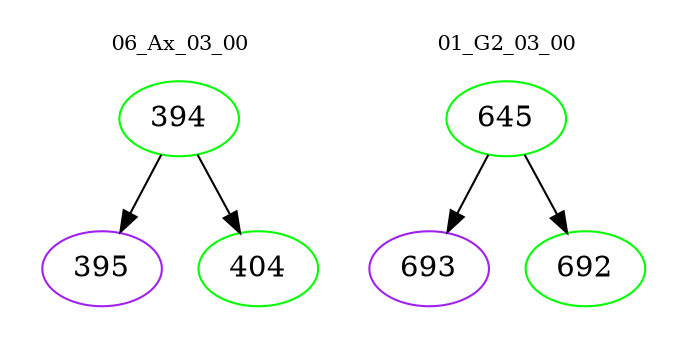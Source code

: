 digraph{
subgraph cluster_0 {
color = white
label = "06_Ax_03_00";
fontsize=10;
T0_394 [label="394", color="green"]
T0_394 -> T0_395 [color="black"]
T0_395 [label="395", color="purple"]
T0_394 -> T0_404 [color="black"]
T0_404 [label="404", color="green"]
}
subgraph cluster_1 {
color = white
label = "01_G2_03_00";
fontsize=10;
T1_645 [label="645", color="green"]
T1_645 -> T1_693 [color="black"]
T1_693 [label="693", color="purple"]
T1_645 -> T1_692 [color="black"]
T1_692 [label="692", color="green"]
}
}
